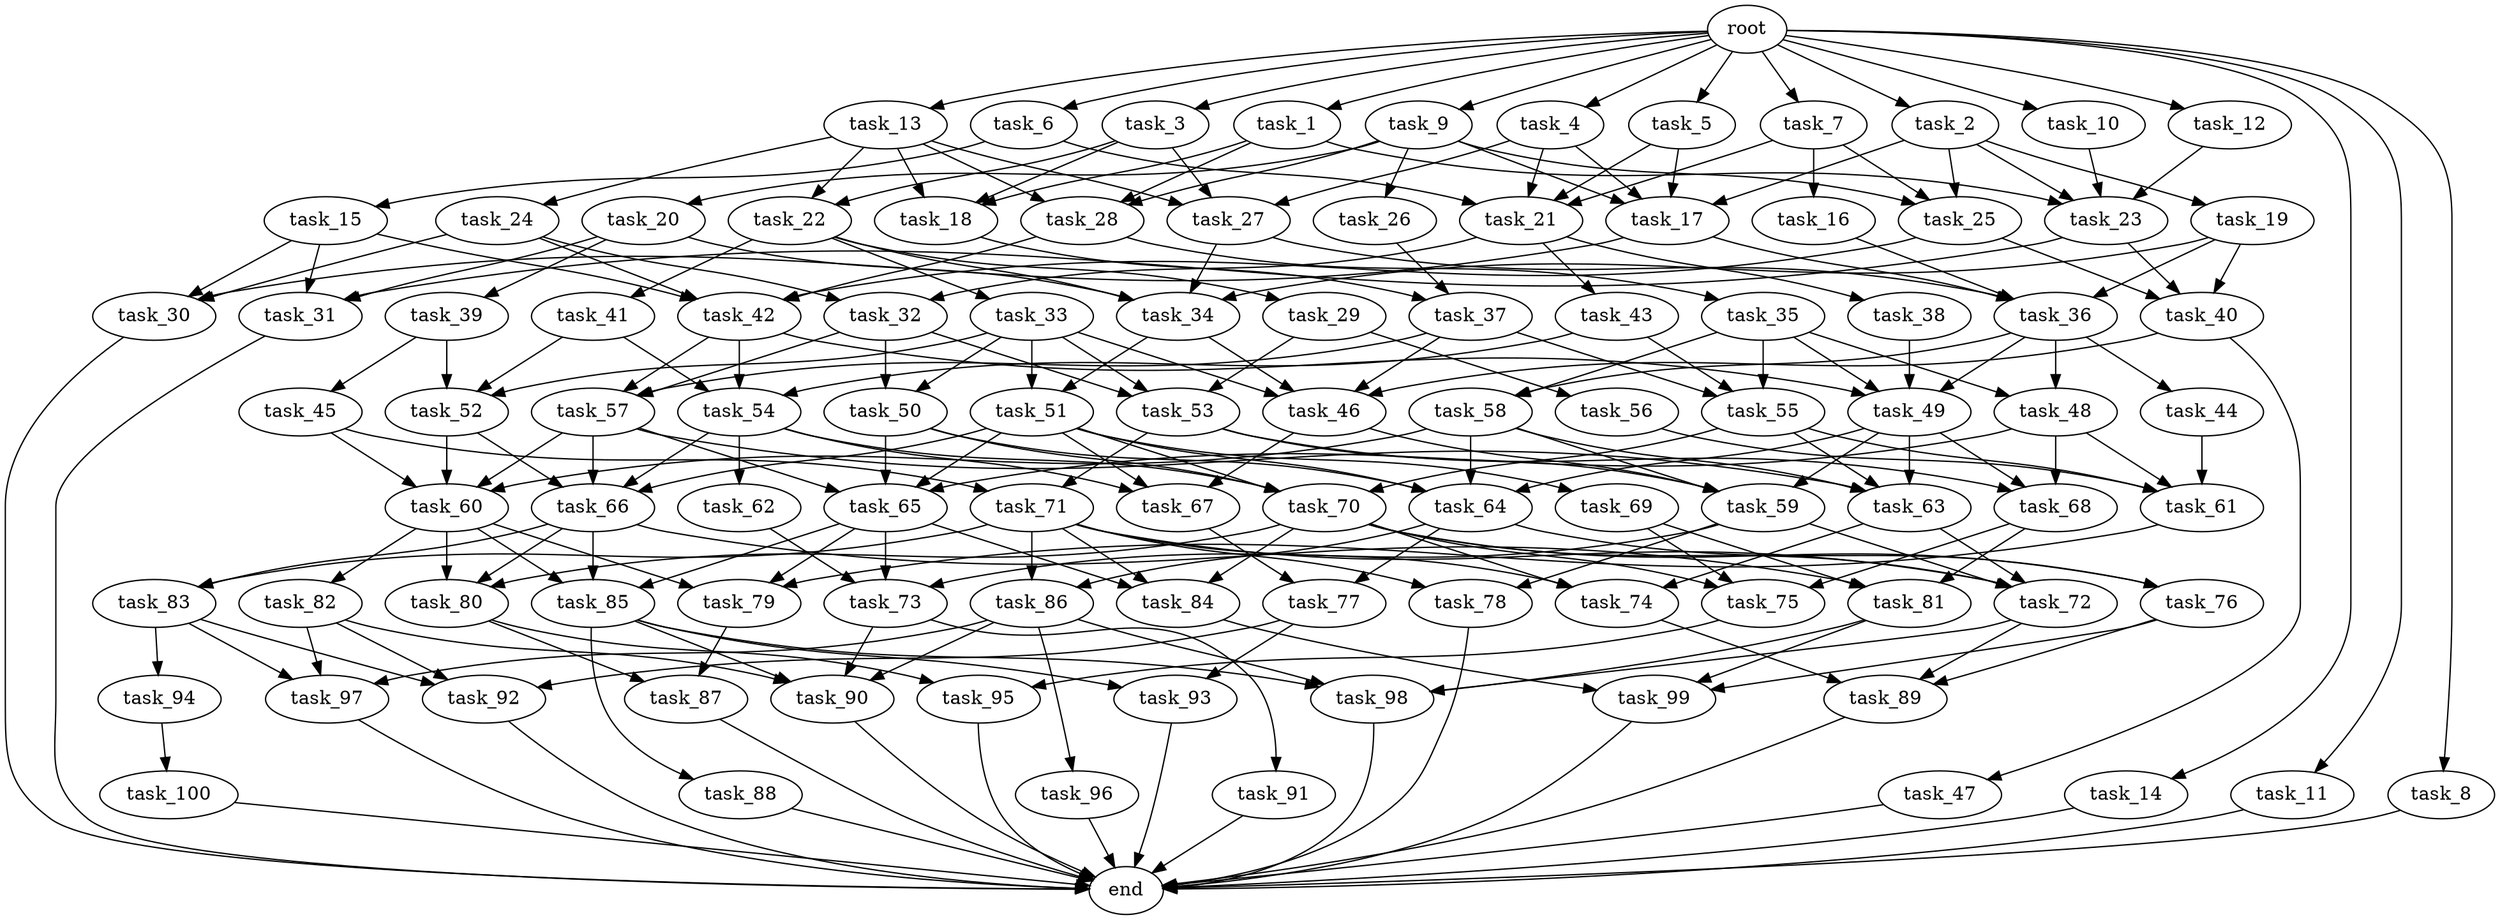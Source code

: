 digraph G {
  task_66 [size="2.660919e+08"];
  task_71 [size="2.003117e+09"];
  task_79 [size="4.309808e+09"];
  task_27 [size="2.416873e+09"];
  task_34 [size="1.869592e+09"];
  task_69 [size="1.649726e+09"];
  task_63 [size="8.220089e+08"];
  task_87 [size="4.738562e+09"];
  task_26 [size="1.313953e+09"];
  task_25 [size="6.903173e+08"];
  task_44 [size="3.119826e+09"];
  task_19 [size="4.278051e+09"];
  task_57 [size="4.812126e+09"];
  task_47 [size="4.847151e+09"];
  task_29 [size="7.304179e+08"];
  task_20 [size="3.596859e+09"];
  task_56 [size="1.930479e+09"];
  task_15 [size="3.483686e+09"];
  task_77 [size="1.868771e+09"];
  task_92 [size="3.474830e+09"];
  task_100 [size="3.879595e+09"];
  task_16 [size="1.039314e+09"];
  task_91 [size="5.776048e+07"];
  task_82 [size="3.205793e+09"];
  task_73 [size="3.435980e+09"];
  task_65 [size="1.174776e+09"];
  task_10 [size="2.605469e+09"];
  task_30 [size="1.598365e+09"];
  task_23 [size="9.753777e+08"];
  task_78 [size="4.708849e+09"];
  task_28 [size="1.400767e+09"];
  task_38 [size="3.322367e+09"];
  task_32 [size="4.678559e+09"];
  task_4 [size="3.473474e+09"];
  task_9 [size="2.716721e+09"];
  task_84 [size="5.093617e+08"];
  task_14 [size="3.465396e+09"];
  end [size="0.000000e+00"];
  task_83 [size="2.370995e+09"];
  task_90 [size="4.190926e+09"];
  task_59 [size="2.878247e+08"];
  task_12 [size="2.411843e+09"];
  task_46 [size="3.850124e+08"];
  task_36 [size="3.476224e+09"];
  task_40 [size="4.207467e+09"];
  task_62 [size="5.501646e+08"];
  task_45 [size="3.927346e+09"];
  task_53 [size="9.187420e+08"];
  task_24 [size="4.380140e+09"];
  task_33 [size="4.647259e+09"];
  task_89 [size="1.110280e+09"];
  task_94 [size="8.992025e+08"];
  task_41 [size="3.635049e+09"];
  task_72 [size="1.739122e+09"];
  task_18 [size="7.448181e+08"];
  task_64 [size="7.270847e+08"];
  task_54 [size="4.126618e+09"];
  task_95 [size="4.936270e+08"];
  task_70 [size="1.826382e+09"];
  task_11 [size="2.249681e+09"];
  task_43 [size="1.286137e+09"];
  task_88 [size="1.452125e+09"];
  task_96 [size="1.783106e+09"];
  task_6 [size="7.371016e+08"];
  task_42 [size="3.274028e+08"];
  task_17 [size="3.931742e+09"];
  task_22 [size="1.676623e+09"];
  task_93 [size="1.034926e+09"];
  task_98 [size="1.224630e+08"];
  task_97 [size="9.164436e+08"];
  task_58 [size="3.909551e+08"];
  task_67 [size="1.277470e+09"];
  root [size="0.000000e+00"];
  task_48 [size="1.670640e+09"];
  task_35 [size="2.163025e+09"];
  task_80 [size="3.621180e+09"];
  task_99 [size="2.727523e+09"];
  task_68 [size="2.509666e+09"];
  task_1 [size="3.655260e+09"];
  task_55 [size="1.354813e+09"];
  task_13 [size="4.928851e+09"];
  task_52 [size="2.832111e+09"];
  task_81 [size="3.017246e+09"];
  task_39 [size="2.387320e+09"];
  task_2 [size="4.614996e+09"];
  task_37 [size="4.697789e+09"];
  task_5 [size="1.636773e+09"];
  task_76 [size="3.681666e+09"];
  task_51 [size="3.304498e+09"];
  task_7 [size="2.802232e+09"];
  task_60 [size="8.090660e+08"];
  task_74 [size="3.047223e+08"];
  task_85 [size="1.075532e+09"];
  task_49 [size="3.228261e+08"];
  task_31 [size="2.304960e+09"];
  task_21 [size="4.224261e+08"];
  task_3 [size="3.085395e+08"];
  task_8 [size="6.347072e+08"];
  task_75 [size="2.264211e+09"];
  task_50 [size="2.194606e+09"];
  task_61 [size="2.589301e+09"];
  task_86 [size="8.435730e+06"];

  task_66 -> task_80 [size="1.330459e+07"];
  task_66 -> task_81 [size="1.330459e+07"];
  task_66 -> task_83 [size="1.330459e+07"];
  task_66 -> task_85 [size="1.330459e+07"];
  task_71 -> task_83 [size="2.003117e+08"];
  task_71 -> task_84 [size="2.003117e+08"];
  task_71 -> task_78 [size="2.003117e+08"];
  task_71 -> task_74 [size="2.003117e+08"];
  task_71 -> task_72 [size="2.003117e+08"];
  task_71 -> task_86 [size="2.003117e+08"];
  task_79 -> task_87 [size="2.873206e+08"];
  task_27 -> task_36 [size="1.611249e+08"];
  task_27 -> task_34 [size="1.611249e+08"];
  task_34 -> task_51 [size="9.347960e+07"];
  task_34 -> task_46 [size="9.347960e+07"];
  task_69 -> task_75 [size="3.299453e+08"];
  task_69 -> task_81 [size="3.299453e+08"];
  task_63 -> task_74 [size="4.110045e+07"];
  task_63 -> task_72 [size="4.110045e+07"];
  task_87 -> end [size="1.000000e-12"];
  task_26 -> task_37 [size="2.627907e+08"];
  task_25 -> task_40 [size="4.602115e+07"];
  task_25 -> task_42 [size="4.602115e+07"];
  task_44 -> task_61 [size="6.239652e+08"];
  task_19 -> task_36 [size="8.556102e+08"];
  task_19 -> task_34 [size="8.556102e+08"];
  task_19 -> task_40 [size="8.556102e+08"];
  task_57 -> task_60 [size="3.208084e+08"];
  task_57 -> task_66 [size="3.208084e+08"];
  task_57 -> task_65 [size="3.208084e+08"];
  task_57 -> task_63 [size="3.208084e+08"];
  task_47 -> end [size="1.000000e-12"];
  task_29 -> task_53 [size="1.460836e+08"];
  task_29 -> task_56 [size="1.460836e+08"];
  task_20 -> task_31 [size="7.193717e+08"];
  task_20 -> task_34 [size="7.193717e+08"];
  task_20 -> task_39 [size="7.193717e+08"];
  task_56 -> task_61 [size="3.860958e+08"];
  task_15 -> task_31 [size="6.967371e+08"];
  task_15 -> task_30 [size="6.967371e+08"];
  task_15 -> task_42 [size="6.967371e+08"];
  task_77 -> task_92 [size="1.868771e+08"];
  task_77 -> task_93 [size="1.868771e+08"];
  task_92 -> end [size="1.000000e-12"];
  task_100 -> end [size="1.000000e-12"];
  task_16 -> task_36 [size="2.078628e+08"];
  task_91 -> end [size="1.000000e-12"];
  task_82 -> task_97 [size="6.411587e+08"];
  task_82 -> task_90 [size="6.411587e+08"];
  task_82 -> task_92 [size="6.411587e+08"];
  task_73 -> task_90 [size="2.290653e+08"];
  task_73 -> task_91 [size="2.290653e+08"];
  task_65 -> task_79 [size="5.873881e+07"];
  task_65 -> task_73 [size="5.873881e+07"];
  task_65 -> task_84 [size="5.873881e+07"];
  task_65 -> task_85 [size="5.873881e+07"];
  task_10 -> task_23 [size="5.210938e+08"];
  task_30 -> end [size="1.000000e-12"];
  task_23 -> task_31 [size="4.876888e+07"];
  task_23 -> task_40 [size="4.876888e+07"];
  task_78 -> end [size="1.000000e-12"];
  task_28 -> task_42 [size="9.338447e+07"];
  task_28 -> task_35 [size="9.338447e+07"];
  task_38 -> task_49 [size="6.644735e+08"];
  task_32 -> task_50 [size="4.678559e+08"];
  task_32 -> task_53 [size="4.678559e+08"];
  task_32 -> task_57 [size="4.678559e+08"];
  task_4 -> task_27 [size="6.946948e+08"];
  task_4 -> task_17 [size="6.946948e+08"];
  task_4 -> task_21 [size="6.946948e+08"];
  task_9 -> task_17 [size="5.433442e+08"];
  task_9 -> task_26 [size="5.433442e+08"];
  task_9 -> task_20 [size="5.433442e+08"];
  task_9 -> task_25 [size="5.433442e+08"];
  task_9 -> task_28 [size="5.433442e+08"];
  task_84 -> task_99 [size="3.395745e+07"];
  task_14 -> end [size="1.000000e-12"];
  task_83 -> task_94 [size="2.370995e+08"];
  task_83 -> task_97 [size="2.370995e+08"];
  task_83 -> task_92 [size="2.370995e+08"];
  task_90 -> end [size="1.000000e-12"];
  task_59 -> task_73 [size="1.439124e+07"];
  task_59 -> task_72 [size="1.439124e+07"];
  task_59 -> task_78 [size="1.439124e+07"];
  task_12 -> task_23 [size="4.823685e+08"];
  task_46 -> task_59 [size="1.925062e+07"];
  task_46 -> task_67 [size="1.925062e+07"];
  task_36 -> task_49 [size="1.738112e+08"];
  task_36 -> task_58 [size="1.738112e+08"];
  task_36 -> task_48 [size="1.738112e+08"];
  task_36 -> task_44 [size="1.738112e+08"];
  task_40 -> task_47 [size="2.804978e+08"];
  task_40 -> task_46 [size="2.804978e+08"];
  task_62 -> task_73 [size="1.100329e+08"];
  task_45 -> task_60 [size="7.854692e+08"];
  task_45 -> task_71 [size="7.854692e+08"];
  task_53 -> task_68 [size="6.124947e+07"];
  task_53 -> task_59 [size="6.124947e+07"];
  task_53 -> task_71 [size="6.124947e+07"];
  task_24 -> task_30 [size="8.760281e+08"];
  task_24 -> task_32 [size="8.760281e+08"];
  task_24 -> task_42 [size="8.760281e+08"];
  task_33 -> task_51 [size="9.294519e+08"];
  task_33 -> task_50 [size="9.294519e+08"];
  task_33 -> task_52 [size="9.294519e+08"];
  task_33 -> task_53 [size="9.294519e+08"];
  task_33 -> task_46 [size="9.294519e+08"];
  task_89 -> end [size="1.000000e-12"];
  task_94 -> task_100 [size="1.798405e+08"];
  task_41 -> task_54 [size="7.270098e+08"];
  task_41 -> task_52 [size="7.270098e+08"];
  task_72 -> task_89 [size="8.695609e+07"];
  task_72 -> task_98 [size="8.695609e+07"];
  task_18 -> task_37 [size="4.965454e+07"];
  task_64 -> task_76 [size="3.635424e+07"];
  task_64 -> task_86 [size="3.635424e+07"];
  task_64 -> task_77 [size="3.635424e+07"];
  task_54 -> task_66 [size="2.751079e+08"];
  task_54 -> task_62 [size="2.751079e+08"];
  task_54 -> task_70 [size="2.751079e+08"];
  task_54 -> task_67 [size="2.751079e+08"];
  task_95 -> end [size="1.000000e-12"];
  task_70 -> task_76 [size="9.131910e+07"];
  task_70 -> task_80 [size="9.131910e+07"];
  task_70 -> task_84 [size="9.131910e+07"];
  task_70 -> task_75 [size="9.131910e+07"];
  task_70 -> task_74 [size="9.131910e+07"];
  task_70 -> task_72 [size="9.131910e+07"];
  task_11 -> end [size="1.000000e-12"];
  task_43 -> task_54 [size="2.572275e+08"];
  task_43 -> task_55 [size="2.572275e+08"];
  task_88 -> end [size="1.000000e-12"];
  task_96 -> end [size="1.000000e-12"];
  task_6 -> task_21 [size="1.474203e+08"];
  task_6 -> task_15 [size="1.474203e+08"];
  task_42 -> task_49 [size="1.637014e+07"];
  task_42 -> task_54 [size="1.637014e+07"];
  task_42 -> task_57 [size="1.637014e+07"];
  task_17 -> task_36 [size="1.965871e+08"];
  task_17 -> task_30 [size="1.965871e+08"];
  task_22 -> task_41 [size="1.676623e+08"];
  task_22 -> task_34 [size="1.676623e+08"];
  task_22 -> task_29 [size="1.676623e+08"];
  task_22 -> task_33 [size="1.676623e+08"];
  task_93 -> end [size="1.000000e-12"];
  task_98 -> end [size="1.000000e-12"];
  task_97 -> end [size="1.000000e-12"];
  task_58 -> task_60 [size="3.909551e+07"];
  task_58 -> task_59 [size="3.909551e+07"];
  task_58 -> task_64 [size="3.909551e+07"];
  task_58 -> task_63 [size="3.909551e+07"];
  task_67 -> task_77 [size="8.516465e+07"];
  root -> task_4 [size="1.000000e-12"];
  root -> task_1 [size="1.000000e-12"];
  root -> task_7 [size="1.000000e-12"];
  root -> task_13 [size="1.000000e-12"];
  root -> task_8 [size="1.000000e-12"];
  root -> task_11 [size="1.000000e-12"];
  root -> task_2 [size="1.000000e-12"];
  root -> task_9 [size="1.000000e-12"];
  root -> task_6 [size="1.000000e-12"];
  root -> task_14 [size="1.000000e-12"];
  root -> task_5 [size="1.000000e-12"];
  root -> task_12 [size="1.000000e-12"];
  root -> task_3 [size="1.000000e-12"];
  root -> task_10 [size="1.000000e-12"];
  task_48 -> task_68 [size="1.670640e+08"];
  task_48 -> task_65 [size="1.670640e+08"];
  task_48 -> task_61 [size="1.670640e+08"];
  task_35 -> task_49 [size="4.326050e+08"];
  task_35 -> task_58 [size="4.326050e+08"];
  task_35 -> task_55 [size="4.326050e+08"];
  task_35 -> task_48 [size="4.326050e+08"];
  task_80 -> task_87 [size="2.414120e+08"];
  task_80 -> task_95 [size="2.414120e+08"];
  task_99 -> end [size="1.000000e-12"];
  task_68 -> task_75 [size="1.673111e+08"];
  task_68 -> task_81 [size="1.673111e+08"];
  task_1 -> task_28 [size="7.310521e+08"];
  task_1 -> task_23 [size="7.310521e+08"];
  task_1 -> task_18 [size="7.310521e+08"];
  task_55 -> task_63 [size="9.032086e+07"];
  task_55 -> task_70 [size="9.032086e+07"];
  task_55 -> task_61 [size="9.032086e+07"];
  task_13 -> task_27 [size="9.857702e+08"];
  task_13 -> task_28 [size="9.857702e+08"];
  task_13 -> task_22 [size="9.857702e+08"];
  task_13 -> task_24 [size="9.857702e+08"];
  task_13 -> task_18 [size="9.857702e+08"];
  task_52 -> task_60 [size="1.888074e+08"];
  task_52 -> task_66 [size="1.888074e+08"];
  task_81 -> task_99 [size="2.011497e+08"];
  task_81 -> task_98 [size="2.011497e+08"];
  task_39 -> task_52 [size="4.774639e+08"];
  task_39 -> task_45 [size="4.774639e+08"];
  task_2 -> task_19 [size="9.229991e+08"];
  task_2 -> task_17 [size="9.229991e+08"];
  task_2 -> task_23 [size="9.229991e+08"];
  task_2 -> task_25 [size="9.229991e+08"];
  task_37 -> task_57 [size="4.697789e+08"];
  task_37 -> task_46 [size="4.697789e+08"];
  task_37 -> task_55 [size="4.697789e+08"];
  task_5 -> task_17 [size="3.273546e+08"];
  task_5 -> task_21 [size="3.273546e+08"];
  task_76 -> task_89 [size="3.681666e+08"];
  task_76 -> task_99 [size="3.681666e+08"];
  task_51 -> task_66 [size="3.304498e+08"];
  task_51 -> task_64 [size="3.304498e+08"];
  task_51 -> task_67 [size="3.304498e+08"];
  task_51 -> task_70 [size="3.304498e+08"];
  task_51 -> task_65 [size="3.304498e+08"];
  task_51 -> task_69 [size="3.304498e+08"];
  task_7 -> task_21 [size="5.604463e+08"];
  task_7 -> task_16 [size="5.604463e+08"];
  task_7 -> task_25 [size="5.604463e+08"];
  task_60 -> task_79 [size="4.045330e+07"];
  task_60 -> task_80 [size="4.045330e+07"];
  task_60 -> task_85 [size="4.045330e+07"];
  task_60 -> task_82 [size="4.045330e+07"];
  task_74 -> task_89 [size="2.031482e+07"];
  task_85 -> task_88 [size="7.170213e+07"];
  task_85 -> task_90 [size="7.170213e+07"];
  task_85 -> task_93 [size="7.170213e+07"];
  task_85 -> task_98 [size="7.170213e+07"];
  task_49 -> task_68 [size="1.614131e+07"];
  task_49 -> task_63 [size="1.614131e+07"];
  task_49 -> task_59 [size="1.614131e+07"];
  task_49 -> task_64 [size="1.614131e+07"];
  task_31 -> end [size="1.000000e-12"];
  task_21 -> task_38 [size="2.112130e+07"];
  task_21 -> task_32 [size="2.112130e+07"];
  task_21 -> task_43 [size="2.112130e+07"];
  task_3 -> task_27 [size="6.170790e+07"];
  task_3 -> task_22 [size="6.170790e+07"];
  task_3 -> task_18 [size="6.170790e+07"];
  task_8 -> end [size="1.000000e-12"];
  task_75 -> task_95 [size="1.509474e+08"];
  task_50 -> task_70 [size="2.194606e+08"];
  task_50 -> task_64 [size="2.194606e+08"];
  task_50 -> task_65 [size="2.194606e+08"];
  task_61 -> task_79 [size="1.294651e+08"];
  task_86 -> task_97 [size="8.435730e+05"];
  task_86 -> task_96 [size="8.435730e+05"];
  task_86 -> task_90 [size="8.435730e+05"];
  task_86 -> task_98 [size="8.435730e+05"];
}
